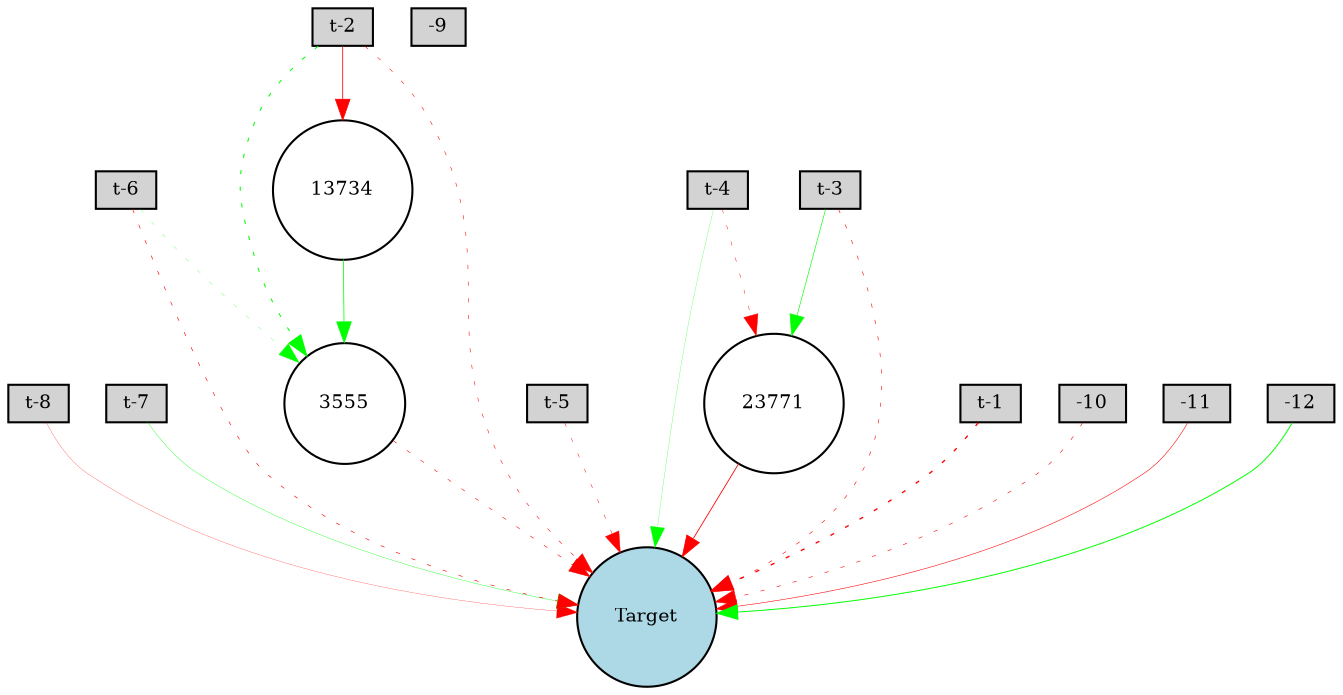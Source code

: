 digraph {
	node [fontsize=9 height=0.2 shape=circle width=0.2]
	"t-8" [fillcolor=lightgray shape=box style=filled]
	"t-7" [fillcolor=lightgray shape=box style=filled]
	"t-6" [fillcolor=lightgray shape=box style=filled]
	"t-5" [fillcolor=lightgray shape=box style=filled]
	"t-4" [fillcolor=lightgray shape=box style=filled]
	"t-3" [fillcolor=lightgray shape=box style=filled]
	"t-2" [fillcolor=lightgray shape=box style=filled]
	"t-1" [fillcolor=lightgray shape=box style=filled]
	-9 [fillcolor=lightgray shape=box style=filled]
	-10 [fillcolor=lightgray shape=box style=filled]
	-11 [fillcolor=lightgray shape=box style=filled]
	-12 [fillcolor=lightgray shape=box style=filled]
	Target [fillcolor=lightblue style=filled]
	3555 [fillcolor=white style=filled]
	13734 [fillcolor=white style=filled]
	23771 [fillcolor=white style=filled]
	"t-8" -> Target [color=red penwidth=0.11930091222437383 style=solid]
	"t-7" -> Target [color=green penwidth=0.1710925563072178 style=solid]
	"t-6" -> Target [color=red penwidth=0.3037248139239592 style=dotted]
	"t-5" -> Target [color=red penwidth=0.21844234233501175 style=dotted]
	"t-4" -> Target [color=green penwidth=0.11632139528026508 style=solid]
	"t-3" -> Target [color=red penwidth=0.2842584730755019 style=dotted]
	"t-2" -> Target [color=red penwidth=0.2592645121560057 style=dotted]
	"t-1" -> Target [color=red penwidth=0.6505448921534644 style=dotted]
	-11 -> Target [color=red penwidth=0.2627791163933019 style=solid]
	-12 -> Target [color=green penwidth=0.4674317087263624 style=solid]
	-10 -> Target [color=red penwidth=0.27845801190368613 style=dotted]
	"t-2" -> 3555 [color=green penwidth=0.5025982433158217 style=dotted]
	3555 -> Target [color=red penwidth=0.27133708680753327 style=dotted]
	"t-6" -> 3555 [color=green penwidth=0.1261931591717127 style=dotted]
	"t-2" -> 13734 [color=red penwidth=0.3910772226915342 style=solid]
	13734 -> 3555 [color=green penwidth=0.36798311608478573 style=solid]
	"t-3" -> 23771 [color=green penwidth=0.29677204078104114 style=solid]
	23771 -> Target [color=red penwidth=0.40476343505995327 style=solid]
	"t-4" -> 23771 [color=red penwidth=0.21198807391676372 style=dotted]
}
